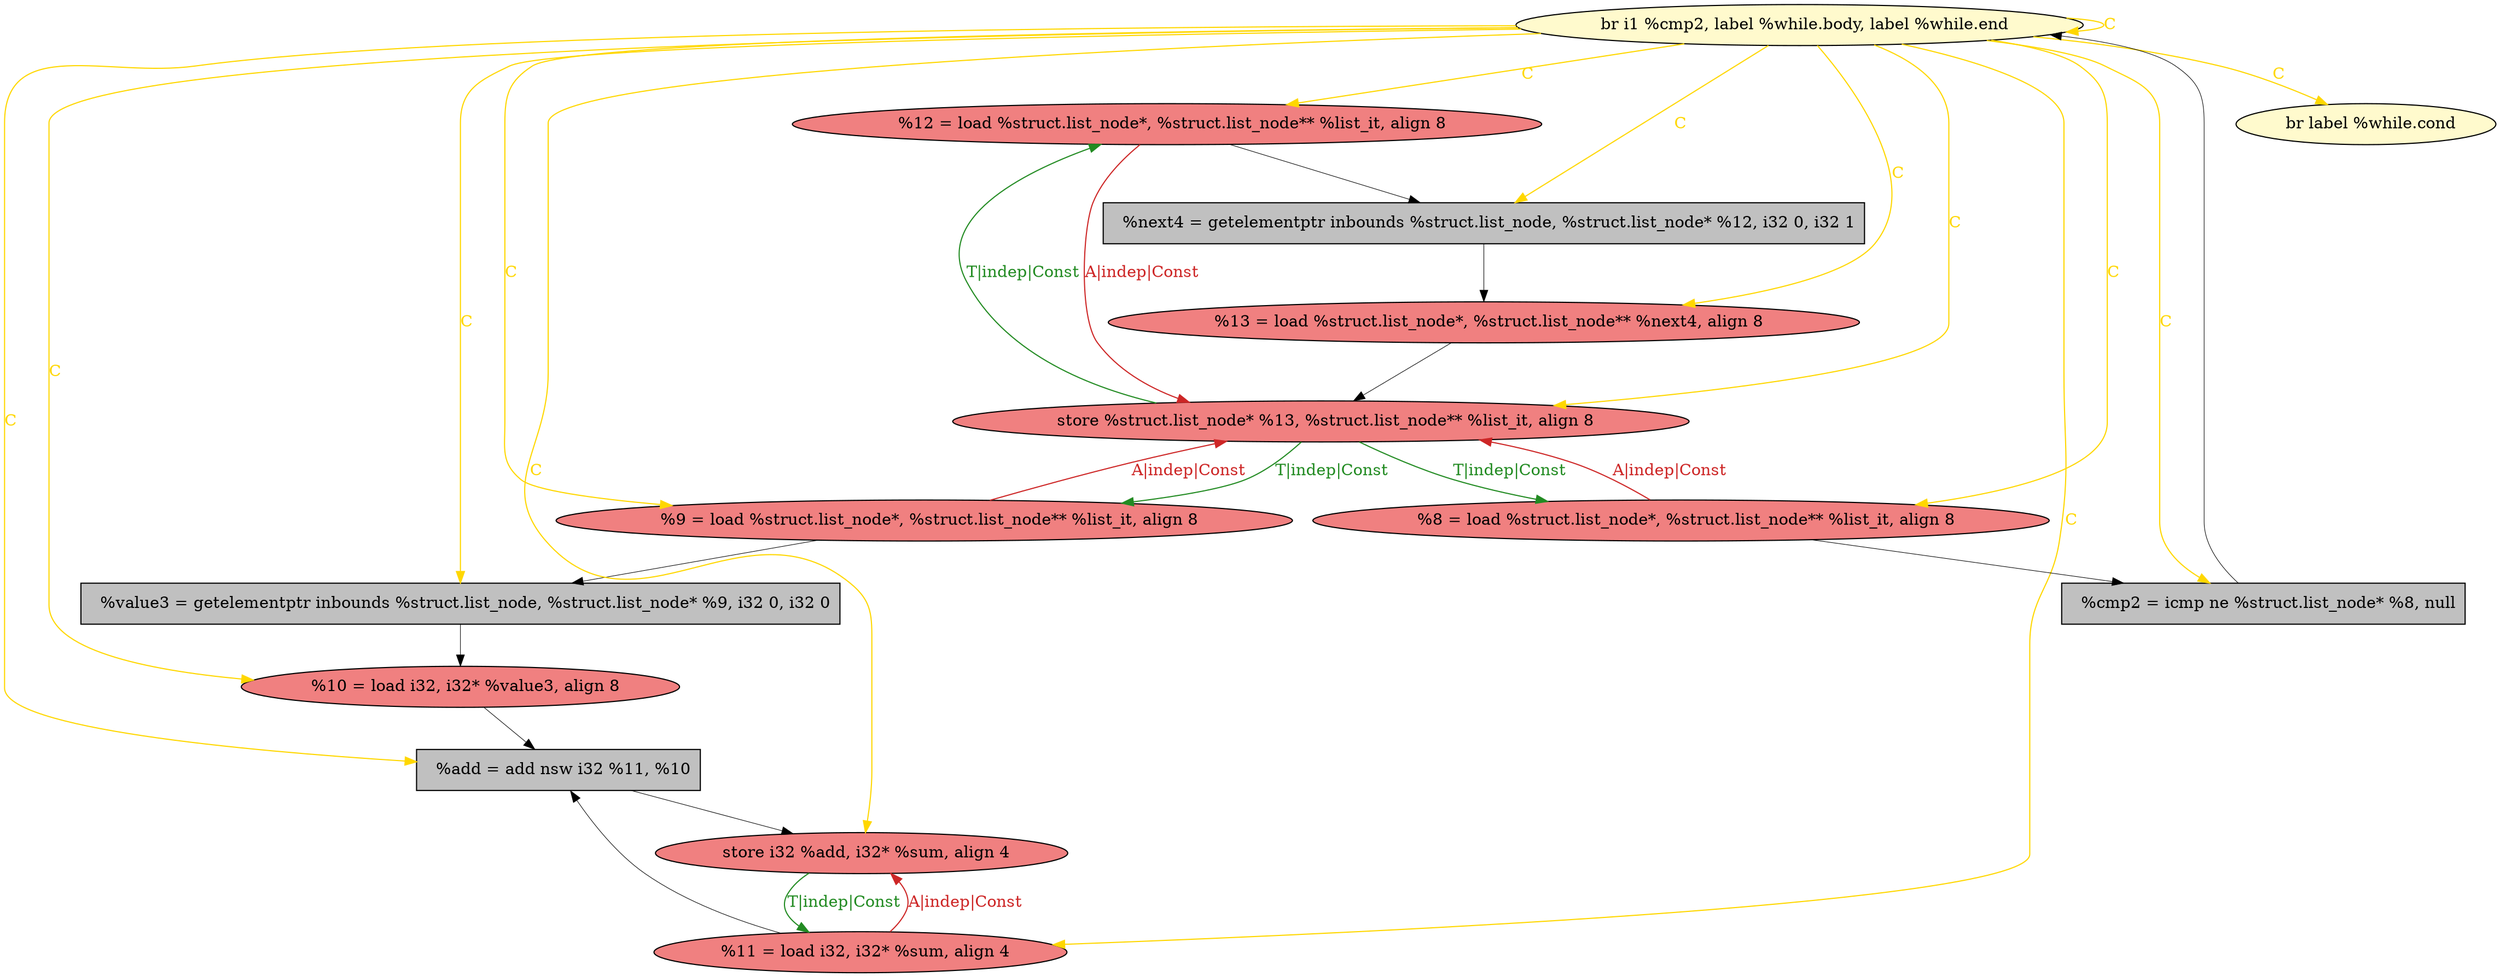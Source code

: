 
digraph G {


node904 [fillcolor=grey,label="  %add = add nsw i32 %11, %10",shape=rectangle,style=filled ]
node903 [fillcolor=lightcoral,label="  store i32 %add, i32* %sum, align 4",shape=ellipse,style=filled ]
node902 [fillcolor=lightcoral,label="  %12 = load %struct.list_node*, %struct.list_node** %list_it, align 8",shape=ellipse,style=filled ]
node901 [fillcolor=lightcoral,label="  %13 = load %struct.list_node*, %struct.list_node** %next4, align 8",shape=ellipse,style=filled ]
node899 [fillcolor=lightcoral,label="  store %struct.list_node* %13, %struct.list_node** %list_it, align 8",shape=ellipse,style=filled ]
node898 [fillcolor=lightcoral,label="  %11 = load i32, i32* %sum, align 4",shape=ellipse,style=filled ]
node900 [fillcolor=lemonchiffon,label="  br label %while.cond",shape=ellipse,style=filled ]
node897 [fillcolor=lightcoral,label="  %9 = load %struct.list_node*, %struct.list_node** %list_it, align 8",shape=ellipse,style=filled ]
node892 [fillcolor=grey,label="  %value3 = getelementptr inbounds %struct.list_node, %struct.list_node* %9, i32 0, i32 0",shape=rectangle,style=filled ]
node894 [fillcolor=lemonchiffon,label="  br i1 %cmp2, label %while.body, label %while.end",shape=ellipse,style=filled ]
node891 [fillcolor=lightcoral,label="  %10 = load i32, i32* %value3, align 8",shape=ellipse,style=filled ]
node895 [fillcolor=lightcoral,label="  %8 = load %struct.list_node*, %struct.list_node** %list_it, align 8",shape=ellipse,style=filled ]
node896 [fillcolor=grey,label="  %next4 = getelementptr inbounds %struct.list_node, %struct.list_node* %12, i32 0, i32 1",shape=rectangle,style=filled ]
node893 [fillcolor=grey,label="  %cmp2 = icmp ne %struct.list_node* %8, null",shape=rectangle,style=filled ]

node895->node899 [style=solid,color=firebrick3,label="A|indep|Const",penwidth=1.0,fontcolor=firebrick3 ]
node897->node899 [style=solid,color=firebrick3,label="A|indep|Const",penwidth=1.0,fontcolor=firebrick3 ]
node902->node899 [style=solid,color=firebrick3,label="A|indep|Const",penwidth=1.0,fontcolor=firebrick3 ]
node899->node902 [style=solid,color=forestgreen,label="T|indep|Const",penwidth=1.0,fontcolor=forestgreen ]
node898->node903 [style=solid,color=firebrick3,label="A|indep|Const",penwidth=1.0,fontcolor=firebrick3 ]
node899->node897 [style=solid,color=forestgreen,label="T|indep|Const",penwidth=1.0,fontcolor=forestgreen ]
node893->node894 [style=solid,color=black,label="",penwidth=0.5,fontcolor=black ]
node894->node893 [style=solid,color=gold,label="C",penwidth=1.0,fontcolor=gold ]
node897->node892 [style=solid,color=black,label="",penwidth=0.5,fontcolor=black ]
node898->node904 [style=solid,color=black,label="",penwidth=0.5,fontcolor=black ]
node892->node891 [style=solid,color=black,label="",penwidth=0.5,fontcolor=black ]
node896->node901 [style=solid,color=black,label="",penwidth=0.5,fontcolor=black ]
node894->node903 [style=solid,color=gold,label="C",penwidth=1.0,fontcolor=gold ]
node894->node902 [style=solid,color=gold,label="C",penwidth=1.0,fontcolor=gold ]
node894->node896 [style=solid,color=gold,label="C",penwidth=1.0,fontcolor=gold ]
node894->node897 [style=solid,color=gold,label="C",penwidth=1.0,fontcolor=gold ]
node895->node893 [style=solid,color=black,label="",penwidth=0.5,fontcolor=black ]
node894->node899 [style=solid,color=gold,label="C",penwidth=1.0,fontcolor=gold ]
node903->node898 [style=solid,color=forestgreen,label="T|indep|Const",penwidth=1.0,fontcolor=forestgreen ]
node894->node898 [style=solid,color=gold,label="C",penwidth=1.0,fontcolor=gold ]
node899->node895 [style=solid,color=forestgreen,label="T|indep|Const",penwidth=1.0,fontcolor=forestgreen ]
node891->node904 [style=solid,color=black,label="",penwidth=0.5,fontcolor=black ]
node894->node901 [style=solid,color=gold,label="C",penwidth=1.0,fontcolor=gold ]
node894->node894 [style=solid,color=gold,label="C",penwidth=1.0,fontcolor=gold ]
node904->node903 [style=solid,color=black,label="",penwidth=0.5,fontcolor=black ]
node894->node895 [style=solid,color=gold,label="C",penwidth=1.0,fontcolor=gold ]
node894->node900 [style=solid,color=gold,label="C",penwidth=1.0,fontcolor=gold ]
node902->node896 [style=solid,color=black,label="",penwidth=0.5,fontcolor=black ]
node901->node899 [style=solid,color=black,label="",penwidth=0.5,fontcolor=black ]
node894->node904 [style=solid,color=gold,label="C",penwidth=1.0,fontcolor=gold ]
node894->node891 [style=solid,color=gold,label="C",penwidth=1.0,fontcolor=gold ]
node894->node892 [style=solid,color=gold,label="C",penwidth=1.0,fontcolor=gold ]


}
